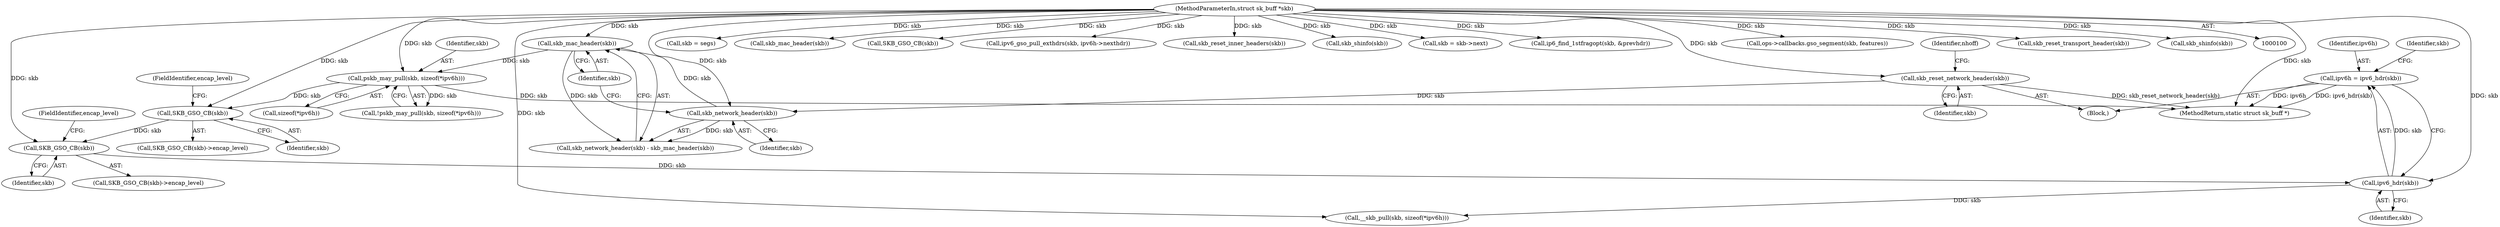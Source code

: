 digraph "0_linux_2423496af35d94a87156b063ea5cedffc10a70a1@pointer" {
"1000168" [label="(Call,ipv6h = ipv6_hdr(skb))"];
"1000170" [label="(Call,ipv6_hdr(skb))"];
"1000162" [label="(Call,SKB_GSO_CB(skb))"];
"1000147" [label="(Call,SKB_GSO_CB(skb))"];
"1000137" [label="(Call,pskb_may_pull(skb, sizeof(*ipv6h)))"];
"1000132" [label="(Call,skb_mac_header(skb))"];
"1000130" [label="(Call,skb_network_header(skb))"];
"1000125" [label="(Call,skb_reset_network_header(skb))"];
"1000101" [label="(MethodParameterIn,struct sk_buff *skb)"];
"1000137" [label="(Call,pskb_may_pull(skb, sizeof(*ipv6h)))"];
"1000171" [label="(Identifier,skb)"];
"1000149" [label="(FieldIdentifier,encap_level)"];
"1000258" [label="(Call,skb = segs)"];
"1000126" [label="(Identifier,skb)"];
"1000162" [label="(Call,SKB_GSO_CB(skb))"];
"1000147" [label="(Call,SKB_GSO_CB(skb))"];
"1000146" [label="(Call,SKB_GSO_CB(skb)->encap_level)"];
"1000273" [label="(Call,skb_mac_header(skb))"];
"1000129" [label="(Call,skb_network_header(skb) - skb_mac_header(skb))"];
"1000287" [label="(Call,SKB_GSO_CB(skb))"];
"1000184" [label="(Call,ipv6_gso_pull_exthdrs(skb, ipv6h->nexthdr))"];
"1000164" [label="(FieldIdentifier,encap_level)"];
"1000101" [label="(MethodParameterIn,struct sk_buff *skb)"];
"1000380" [label="(Call,skb_reset_inner_headers(skb))"];
"1000282" [label="(Call,skb_shinfo(skb))"];
"1000139" [label="(Call,sizeof(*ipv6h))"];
"1000125" [label="(Call,skb_reset_network_header(skb))"];
"1000163" [label="(Identifier,skb)"];
"1000161" [label="(Call,SKB_GSO_CB(skb)->encap_level)"];
"1000170" [label="(Call,ipv6_hdr(skb))"];
"1000262" [label="(Call,skb = skb->next)"];
"1000136" [label="(Call,!pskb_may_pull(skb, sizeof(*ipv6h)))"];
"1000131" [label="(Identifier,skb)"];
"1000132" [label="(Call,skb_mac_header(skb))"];
"1000148" [label="(Identifier,skb)"];
"1000173" [label="(Identifier,skb)"];
"1000133" [label="(Identifier,skb)"];
"1000128" [label="(Identifier,nhoff)"];
"1000138" [label="(Identifier,skb)"];
"1000333" [label="(Call,ip6_find_1stfragopt(skb, &prevhdr))"];
"1000385" [label="(MethodReturn,static struct sk_buff *)"];
"1000169" [label="(Identifier,ipv6h)"];
"1000240" [label="(Call,ops->callbacks.gso_segment(skb, features))"];
"1000172" [label="(Call,__skb_pull(skb, sizeof(*ipv6h)))"];
"1000236" [label="(Call,skb_reset_transport_header(skb))"];
"1000103" [label="(Block,)"];
"1000196" [label="(Call,skb_shinfo(skb))"];
"1000168" [label="(Call,ipv6h = ipv6_hdr(skb))"];
"1000130" [label="(Call,skb_network_header(skb))"];
"1000168" -> "1000103"  [label="AST: "];
"1000168" -> "1000170"  [label="CFG: "];
"1000169" -> "1000168"  [label="AST: "];
"1000170" -> "1000168"  [label="AST: "];
"1000173" -> "1000168"  [label="CFG: "];
"1000168" -> "1000385"  [label="DDG: ipv6h"];
"1000168" -> "1000385"  [label="DDG: ipv6_hdr(skb)"];
"1000170" -> "1000168"  [label="DDG: skb"];
"1000170" -> "1000171"  [label="CFG: "];
"1000171" -> "1000170"  [label="AST: "];
"1000162" -> "1000170"  [label="DDG: skb"];
"1000101" -> "1000170"  [label="DDG: skb"];
"1000170" -> "1000172"  [label="DDG: skb"];
"1000162" -> "1000161"  [label="AST: "];
"1000162" -> "1000163"  [label="CFG: "];
"1000163" -> "1000162"  [label="AST: "];
"1000164" -> "1000162"  [label="CFG: "];
"1000147" -> "1000162"  [label="DDG: skb"];
"1000101" -> "1000162"  [label="DDG: skb"];
"1000147" -> "1000146"  [label="AST: "];
"1000147" -> "1000148"  [label="CFG: "];
"1000148" -> "1000147"  [label="AST: "];
"1000149" -> "1000147"  [label="CFG: "];
"1000137" -> "1000147"  [label="DDG: skb"];
"1000101" -> "1000147"  [label="DDG: skb"];
"1000137" -> "1000136"  [label="AST: "];
"1000137" -> "1000139"  [label="CFG: "];
"1000138" -> "1000137"  [label="AST: "];
"1000139" -> "1000137"  [label="AST: "];
"1000136" -> "1000137"  [label="CFG: "];
"1000137" -> "1000385"  [label="DDG: skb"];
"1000137" -> "1000136"  [label="DDG: skb"];
"1000132" -> "1000137"  [label="DDG: skb"];
"1000101" -> "1000137"  [label="DDG: skb"];
"1000132" -> "1000129"  [label="AST: "];
"1000132" -> "1000133"  [label="CFG: "];
"1000133" -> "1000132"  [label="AST: "];
"1000129" -> "1000132"  [label="CFG: "];
"1000132" -> "1000129"  [label="DDG: skb"];
"1000130" -> "1000132"  [label="DDG: skb"];
"1000101" -> "1000132"  [label="DDG: skb"];
"1000130" -> "1000129"  [label="AST: "];
"1000130" -> "1000131"  [label="CFG: "];
"1000131" -> "1000130"  [label="AST: "];
"1000133" -> "1000130"  [label="CFG: "];
"1000130" -> "1000129"  [label="DDG: skb"];
"1000125" -> "1000130"  [label="DDG: skb"];
"1000101" -> "1000130"  [label="DDG: skb"];
"1000125" -> "1000103"  [label="AST: "];
"1000125" -> "1000126"  [label="CFG: "];
"1000126" -> "1000125"  [label="AST: "];
"1000128" -> "1000125"  [label="CFG: "];
"1000125" -> "1000385"  [label="DDG: skb_reset_network_header(skb)"];
"1000101" -> "1000125"  [label="DDG: skb"];
"1000101" -> "1000100"  [label="AST: "];
"1000101" -> "1000385"  [label="DDG: skb"];
"1000101" -> "1000172"  [label="DDG: skb"];
"1000101" -> "1000184"  [label="DDG: skb"];
"1000101" -> "1000196"  [label="DDG: skb"];
"1000101" -> "1000236"  [label="DDG: skb"];
"1000101" -> "1000240"  [label="DDG: skb"];
"1000101" -> "1000258"  [label="DDG: skb"];
"1000101" -> "1000262"  [label="DDG: skb"];
"1000101" -> "1000273"  [label="DDG: skb"];
"1000101" -> "1000282"  [label="DDG: skb"];
"1000101" -> "1000287"  [label="DDG: skb"];
"1000101" -> "1000333"  [label="DDG: skb"];
"1000101" -> "1000380"  [label="DDG: skb"];
}
